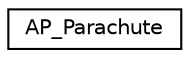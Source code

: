 digraph "Graphical Class Hierarchy"
{
 // INTERACTIVE_SVG=YES
  edge [fontname="Helvetica",fontsize="10",labelfontname="Helvetica",labelfontsize="10"];
  node [fontname="Helvetica",fontsize="10",shape=record];
  rankdir="LR";
  Node1 [label="AP_Parachute",height=0.2,width=0.4,color="black", fillcolor="white", style="filled",URL="$classAP__Parachute.html",tooltip="Class managing the release of a parachute. "];
}
